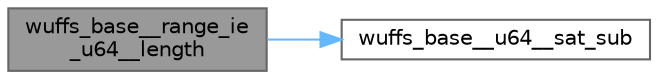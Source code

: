 digraph "wuffs_base__range_ie_u64__length"
{
 // LATEX_PDF_SIZE
  bgcolor="transparent";
  edge [fontname=Helvetica,fontsize=10,labelfontname=Helvetica,labelfontsize=10];
  node [fontname=Helvetica,fontsize=10,shape=box,height=0.2,width=0.4];
  rankdir="LR";
  Node1 [id="Node000001",label="wuffs_base__range_ie\l_u64__length",height=0.2,width=0.4,color="gray40", fillcolor="grey60", style="filled", fontcolor="black",tooltip=" "];
  Node1 -> Node2 [id="edge1_Node000001_Node000002",color="steelblue1",style="solid",tooltip=" "];
  Node2 [id="Node000002",label="wuffs_base__u64__sat_sub",height=0.2,width=0.4,color="grey40", fillcolor="white", style="filled",URL="$wuffs-v0_83_8c.html#ac4820551590c3bfe110cfa2ef6a8071a",tooltip=" "];
}
